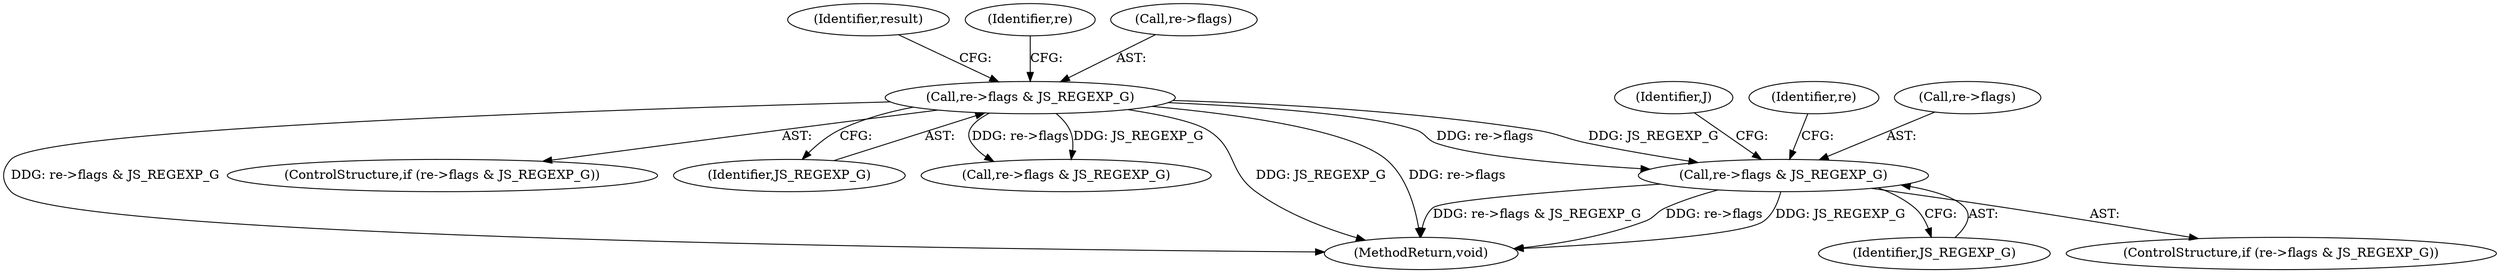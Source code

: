 digraph "0_mujs_00d4606c3baf813b7b1c176823b2729bf51002a2_0@pointer" {
"1000264" [label="(Call,re->flags & JS_REGEXP_G)"];
"1000113" [label="(Call,re->flags & JS_REGEXP_G)"];
"1000151" [label="(Identifier,result)"];
"1000122" [label="(Identifier,re)"];
"1000113" [label="(Call,re->flags & JS_REGEXP_G)"];
"1000264" [label="(Call,re->flags & JS_REGEXP_G)"];
"1000117" [label="(Identifier,JS_REGEXP_G)"];
"1000240" [label="(Call,re->flags & JS_REGEXP_G)"];
"1000276" [label="(MethodReturn,void)"];
"1000263" [label="(ControlStructure,if (re->flags & JS_REGEXP_G))"];
"1000275" [label="(Identifier,J)"];
"1000271" [label="(Identifier,re)"];
"1000268" [label="(Identifier,JS_REGEXP_G)"];
"1000112" [label="(ControlStructure,if (re->flags & JS_REGEXP_G))"];
"1000265" [label="(Call,re->flags)"];
"1000114" [label="(Call,re->flags)"];
"1000264" -> "1000263"  [label="AST: "];
"1000264" -> "1000268"  [label="CFG: "];
"1000265" -> "1000264"  [label="AST: "];
"1000268" -> "1000264"  [label="AST: "];
"1000271" -> "1000264"  [label="CFG: "];
"1000275" -> "1000264"  [label="CFG: "];
"1000264" -> "1000276"  [label="DDG: re->flags"];
"1000264" -> "1000276"  [label="DDG: JS_REGEXP_G"];
"1000264" -> "1000276"  [label="DDG: re->flags & JS_REGEXP_G"];
"1000113" -> "1000264"  [label="DDG: re->flags"];
"1000113" -> "1000264"  [label="DDG: JS_REGEXP_G"];
"1000113" -> "1000112"  [label="AST: "];
"1000113" -> "1000117"  [label="CFG: "];
"1000114" -> "1000113"  [label="AST: "];
"1000117" -> "1000113"  [label="AST: "];
"1000122" -> "1000113"  [label="CFG: "];
"1000151" -> "1000113"  [label="CFG: "];
"1000113" -> "1000276"  [label="DDG: JS_REGEXP_G"];
"1000113" -> "1000276"  [label="DDG: re->flags"];
"1000113" -> "1000276"  [label="DDG: re->flags & JS_REGEXP_G"];
"1000113" -> "1000240"  [label="DDG: re->flags"];
"1000113" -> "1000240"  [label="DDG: JS_REGEXP_G"];
}
